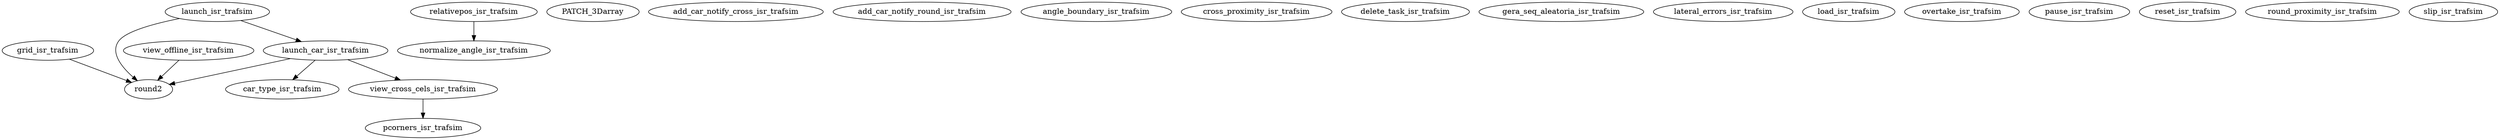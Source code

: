 /* Created by mdot for Matlab */
digraph m2html {
  grid_isr_trafsim -> round2;
  launch_car_isr_trafsim -> car_type_isr_trafsim;
  launch_car_isr_trafsim -> round2;
  launch_car_isr_trafsim -> view_cross_cels_isr_trafsim;
  launch_isr_trafsim -> launch_car_isr_trafsim;
  launch_isr_trafsim -> round2;
  relativepos_isr_trafsim -> normalize_angle_isr_trafsim;
  view_cross_cels_isr_trafsim -> pcorners_isr_trafsim;
  view_offline_isr_trafsim -> round2;

  PATCH_3Darray [URL="PATCH_3Darray.html"];
  add_car_notify_cross_isr_trafsim [URL="add_car_notify_cross_isr_trafsim.html"];
  add_car_notify_round_isr_trafsim [URL="add_car_notify_round_isr_trafsim.html"];
  angle_boundary_isr_trafsim [URL="angle_boundary_isr_trafsim.html"];
  car_type_isr_trafsim [URL="car_type_isr_trafsim.html"];
  cross_proximity_isr_trafsim [URL="cross_proximity_isr_trafsim.html"];
  delete_task_isr_trafsim [URL="delete_task_isr_trafsim.html"];
  gera_seq_aleatoria_isr_trafsim [URL="gera_seq_aleatoria_isr_trafsim.html"];
  grid_isr_trafsim [URL="grid_isr_trafsim.html"];
  lateral_errors_isr_trafsim [URL="lateral_errors_isr_trafsim.html"];
  launch_car_isr_trafsim [URL="launch_car_isr_trafsim.html"];
  launch_isr_trafsim [URL="launch_isr_trafsim.html"];
  load_isr_trafsim [URL="load_isr_trafsim.html"];
  normalize_angle_isr_trafsim [URL="normalize_angle_isr_trafsim.html"];
  overtake_isr_trafsim [URL="overtake_isr_trafsim.html"];
  pause_isr_trafsim [URL="pause_isr_trafsim.html"];
  pcorners_isr_trafsim [URL="pcorners_isr_trafsim.html"];
  relativepos_isr_trafsim [URL="relativepos_isr_trafsim.html"];
  reset_isr_trafsim [URL="reset_isr_trafsim.html"];
  round2 [URL="round2.html"];
  round_proximity_isr_trafsim [URL="round_proximity_isr_trafsim.html"];
  slip_isr_trafsim [URL="slip_isr_trafsim.html"];
  view_cross_cels_isr_trafsim [URL="view_cross_cels_isr_trafsim.html"];
  view_offline_isr_trafsim [URL="view_offline_isr_trafsim.html"];
}